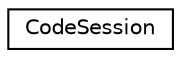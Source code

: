 digraph "Graphical Class Hierarchy"
{
 // LATEX_PDF_SIZE
  edge [fontname="Helvetica",fontsize="10",labelfontname="Helvetica",labelfontsize="10"];
  node [fontname="Helvetica",fontsize="10",shape=record];
  rankdir="LR";
  Node0 [label="CodeSession",height=0.2,width=0.4,color="black", fillcolor="white", style="filled",URL="$classCodeSession.html",tooltip=" "];
}
